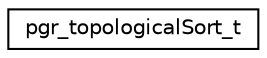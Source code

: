digraph "Graphical Class Hierarchy"
{
 // LATEX_PDF_SIZE
  edge [fontname="Helvetica",fontsize="10",labelfontname="Helvetica",labelfontsize="10"];
  node [fontname="Helvetica",fontsize="10",shape=record];
  rankdir="LR";
  Node0 [label="pgr_topologicalSort_t",height=0.2,width=0.4,color="black", fillcolor="white", style="filled",URL="$structpgr__topologicalSort__t.html",tooltip=" "];
}
